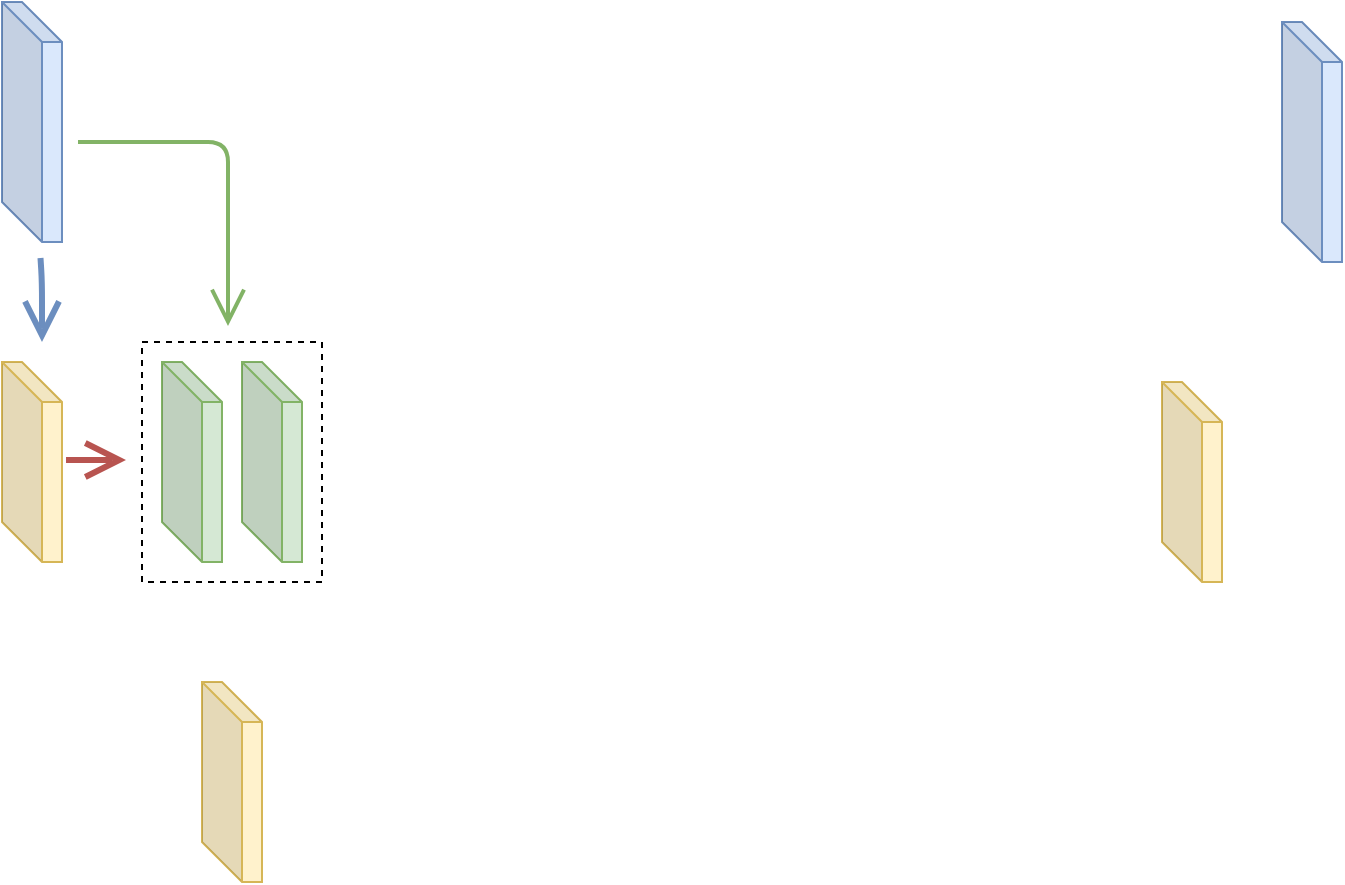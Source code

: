 <mxfile version="15.3.5" type="github">
  <diagram id="Ag_8VVEDBAMMKNga9vtT" name="Page-1">
    <mxGraphModel dx="1422" dy="762" grid="1" gridSize="10" guides="1" tooltips="1" connect="1" arrows="1" fold="1" page="1" pageScale="1" pageWidth="827" pageHeight="1169" math="0" shadow="0">
      <root>
        <mxCell id="0" />
        <mxCell id="1" parent="0" />
        <mxCell id="mckceinjxPftj8hPHc1k-8" value="" style="edgeStyle=none;rounded=1;orthogonalLoop=1;jettySize=auto;html=1;endArrow=open;startSize=14;endSize=14;sourcePerimeterSpacing=8;targetPerimeterSpacing=8;strokeColor=#82b366;fillColor=#d5e8d4;strokeWidth=2;" edge="1" parent="1">
          <mxGeometry relative="1" as="geometry">
            <mxPoint x="98" y="120" as="sourcePoint" />
            <mxPoint x="173" y="212" as="targetPoint" />
            <Array as="points">
              <mxPoint x="173" y="120" />
            </Array>
          </mxGeometry>
        </mxCell>
        <mxCell id="mckceinjxPftj8hPHc1k-9" value="" style="edgeStyle=none;rounded=1;orthogonalLoop=1;jettySize=auto;html=1;endArrow=open;startSize=14;endSize=14;sourcePerimeterSpacing=8;targetPerimeterSpacing=8;strokeColor=#6c8ebf;fillColor=#dae8fc;strokeWidth=3;" edge="1" parent="1" source="KgxsG9EjSWyr2eloJQbw-3">
          <mxGeometry relative="1" as="geometry">
            <mxPoint x="80" y="220" as="targetPoint" />
            <Array as="points">
              <mxPoint x="80" y="190" />
            </Array>
          </mxGeometry>
        </mxCell>
        <mxCell id="KgxsG9EjSWyr2eloJQbw-3" value="" style="shape=cube;whiteSpace=wrap;html=1;boundedLbl=1;backgroundOutline=1;darkOpacity=0.05;darkOpacity2=0.1;fillColor=#dae8fc;strokeColor=#6c8ebf;" parent="1" vertex="1">
          <mxGeometry x="60" y="50" width="30" height="120" as="geometry" />
        </mxCell>
        <mxCell id="mckceinjxPftj8hPHc1k-10" value="" style="edgeStyle=none;rounded=1;orthogonalLoop=1;jettySize=auto;html=1;endArrow=open;startSize=14;endSize=14;sourcePerimeterSpacing=8;targetPerimeterSpacing=8;strokeColor=#b85450;strokeWidth=3;fillColor=#f8cecc;exitX=1.067;exitY=0.49;exitDx=0;exitDy=0;exitPerimeter=0;" edge="1" parent="1" source="KgxsG9EjSWyr2eloJQbw-4">
          <mxGeometry relative="1" as="geometry">
            <mxPoint x="122" y="279" as="targetPoint" />
          </mxGeometry>
        </mxCell>
        <mxCell id="KgxsG9EjSWyr2eloJQbw-4" value="" style="shape=cube;whiteSpace=wrap;html=1;boundedLbl=1;backgroundOutline=1;darkOpacity=0.05;darkOpacity2=0.1;fillColor=#fff2cc;strokeColor=#d6b656;" parent="1" vertex="1">
          <mxGeometry x="60" y="230" width="30" height="100" as="geometry" />
        </mxCell>
        <mxCell id="mckceinjxPftj8hPHc1k-3" value="" style="shape=cube;whiteSpace=wrap;html=1;boundedLbl=1;backgroundOutline=1;darkOpacity=0.05;darkOpacity2=0.1;fillColor=#dae8fc;strokeColor=#6c8ebf;" vertex="1" parent="1">
          <mxGeometry x="700" y="60" width="30" height="120" as="geometry" />
        </mxCell>
        <mxCell id="mckceinjxPftj8hPHc1k-4" value="" style="shape=cube;whiteSpace=wrap;html=1;boundedLbl=1;backgroundOutline=1;darkOpacity=0.05;darkOpacity2=0.1;fillColor=#fff2cc;strokeColor=#d6b656;" vertex="1" parent="1">
          <mxGeometry x="640" y="240" width="30" height="100" as="geometry" />
        </mxCell>
        <mxCell id="mckceinjxPftj8hPHc1k-5" value="" style="shape=cube;whiteSpace=wrap;html=1;boundedLbl=1;backgroundOutline=1;darkOpacity=0.05;darkOpacity2=0.1;fillColor=#d5e8d4;strokeColor=#82b366;" vertex="1" parent="1">
          <mxGeometry x="140" y="230" width="30" height="100" as="geometry" />
        </mxCell>
        <mxCell id="mckceinjxPftj8hPHc1k-6" value="" style="shape=cube;whiteSpace=wrap;html=1;boundedLbl=1;backgroundOutline=1;darkOpacity=0.05;darkOpacity2=0.1;fillColor=#d5e8d4;strokeColor=#82b366;" vertex="1" parent="1">
          <mxGeometry x="180" y="230" width="30" height="100" as="geometry" />
        </mxCell>
        <mxCell id="mckceinjxPftj8hPHc1k-7" value="" style="rounded=0;whiteSpace=wrap;html=1;hachureGap=4;pointerEvents=0;shadow=0;glass=0;sketch=0;fillStyle=auto;fillColor=none;dashed=1;" vertex="1" parent="1">
          <mxGeometry x="130" y="220" width="90" height="120" as="geometry" />
        </mxCell>
        <mxCell id="mckceinjxPftj8hPHc1k-11" value="" style="shape=cube;whiteSpace=wrap;html=1;boundedLbl=1;backgroundOutline=1;darkOpacity=0.05;darkOpacity2=0.1;fillColor=#fff2cc;strokeColor=#d6b656;" vertex="1" parent="1">
          <mxGeometry x="160" y="390" width="30" height="100" as="geometry" />
        </mxCell>
      </root>
    </mxGraphModel>
  </diagram>
</mxfile>

